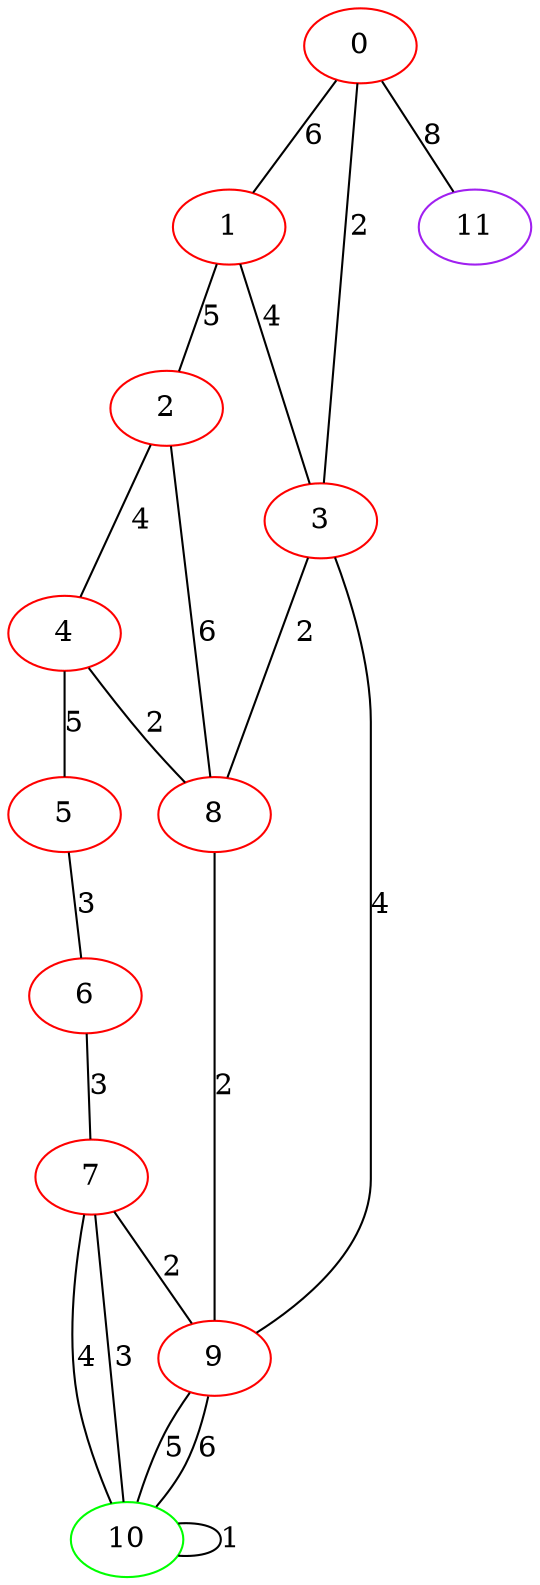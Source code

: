graph "" {
0 [color=red, weight=1];
1 [color=red, weight=1];
2 [color=red, weight=1];
3 [color=red, weight=1];
4 [color=red, weight=1];
5 [color=red, weight=1];
6 [color=red, weight=1];
7 [color=red, weight=1];
8 [color=red, weight=1];
9 [color=red, weight=1];
10 [color=green, weight=2];
11 [color=purple, weight=4];
0 -- 11  [key=0, label=8];
0 -- 1  [key=0, label=6];
0 -- 3  [key=0, label=2];
1 -- 2  [key=0, label=5];
1 -- 3  [key=0, label=4];
2 -- 8  [key=0, label=6];
2 -- 4  [key=0, label=4];
3 -- 8  [key=0, label=2];
3 -- 9  [key=0, label=4];
4 -- 8  [key=0, label=2];
4 -- 5  [key=0, label=5];
5 -- 6  [key=0, label=3];
6 -- 7  [key=0, label=3];
7 -- 9  [key=0, label=2];
7 -- 10  [key=0, label=3];
7 -- 10  [key=1, label=4];
8 -- 9  [key=0, label=2];
9 -- 10  [key=0, label=5];
9 -- 10  [key=1, label=6];
10 -- 10  [key=0, label=1];
}
